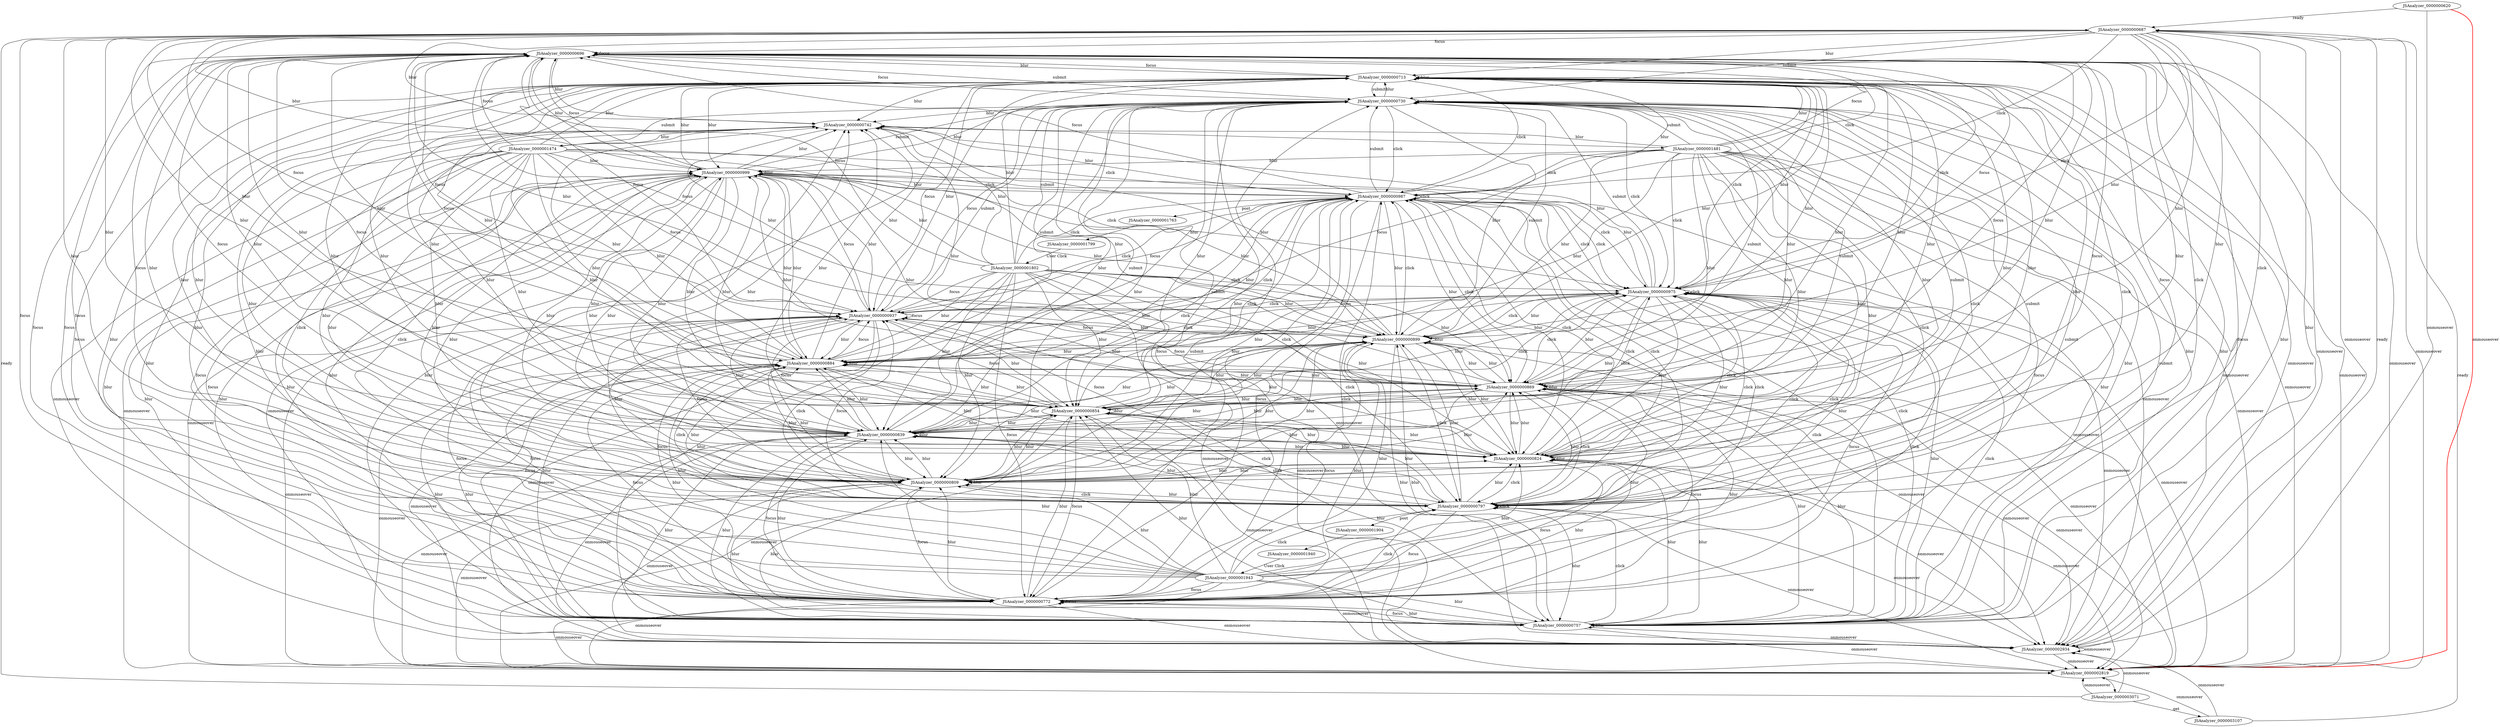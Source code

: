 digraph FSM {
JSAnalyzer_0000000620;
JSAnalyzer_0000000687;
JSAnalyzer_0000000696;
JSAnalyzer_0000000713;
JSAnalyzer_0000000730;
JSAnalyzer_0000000742;
JSAnalyzer_0000000757;
JSAnalyzer_0000000772;
JSAnalyzer_0000000797;
JSAnalyzer_0000000809;
JSAnalyzer_0000000824;
JSAnalyzer_0000000839;
JSAnalyzer_0000000854;
JSAnalyzer_0000000869;
JSAnalyzer_0000000884;
JSAnalyzer_0000000899;
JSAnalyzer_0000000937;
JSAnalyzer_0000000975;
JSAnalyzer_0000000987;
JSAnalyzer_0000000999;
JSAnalyzer_0000001474;
JSAnalyzer_0000001481;
JSAnalyzer_0000001763;
JSAnalyzer_0000001799;
JSAnalyzer_0000001904;
JSAnalyzer_0000001940;
JSAnalyzer_0000002819;
JSAnalyzer_0000002934;
JSAnalyzer_0000003071;
JSAnalyzer_0000003107;
JSAnalyzer_0000001802;
JSAnalyzer_0000001943;
JSAnalyzer_0000000742 -> JSAnalyzer_0000001474 []
JSAnalyzer_0000000742 -> JSAnalyzer_0000001481 []
JSAnalyzer_0000001763 -> JSAnalyzer_0000001799 []
JSAnalyzer_0000001904 -> JSAnalyzer_0000001940 []
JSAnalyzer_0000002819 -> JSAnalyzer_0000003071 []
JSAnalyzer_0000000620 -> JSAnalyzer_0000002819 [label="onmouseover",style=bold,color=red]
JSAnalyzer_0000000620 -> JSAnalyzer_0000002934 [label="onmouseover"]
JSAnalyzer_0000000620 -> JSAnalyzer_0000000687 [label="ready"]
JSAnalyzer_0000000687 -> JSAnalyzer_0000000696 [label="focus"]
JSAnalyzer_0000000687 -> JSAnalyzer_0000000713 [label="blur"]
JSAnalyzer_0000000687 -> JSAnalyzer_0000000730 [label="submit"]
JSAnalyzer_0000000687 -> JSAnalyzer_0000000742 [label="blur"]
JSAnalyzer_0000000687 -> JSAnalyzer_0000000757 [label="blur"]
JSAnalyzer_0000000687 -> JSAnalyzer_0000000772 [label="focus"]
JSAnalyzer_0000000687 -> JSAnalyzer_0000000797 [label="click"]
JSAnalyzer_0000000687 -> JSAnalyzer_0000000809 [label="blur"]
JSAnalyzer_0000000687 -> JSAnalyzer_0000000824 [label="blur"]
JSAnalyzer_0000000687 -> JSAnalyzer_0000000839 [label="blur"]
JSAnalyzer_0000000687 -> JSAnalyzer_0000000854 [label="blur"]
JSAnalyzer_0000000687 -> JSAnalyzer_0000000869 [label="blur"]
JSAnalyzer_0000000687 -> JSAnalyzer_0000000884 [label="blur"]
JSAnalyzer_0000000687 -> JSAnalyzer_0000000899 [label="blur"]
JSAnalyzer_0000000687 -> JSAnalyzer_0000000937 [label="focus"]
JSAnalyzer_0000000687 -> JSAnalyzer_0000000975 [label="click"]
JSAnalyzer_0000000687 -> JSAnalyzer_0000000987 [label="click"]
JSAnalyzer_0000000687 -> JSAnalyzer_0000000999 [label="blur"]
JSAnalyzer_0000000687 -> JSAnalyzer_0000002819 [label="onmouseover"]
JSAnalyzer_0000000687 -> JSAnalyzer_0000002934 [label="onmouseover"]
JSAnalyzer_0000000696 -> JSAnalyzer_0000000696 [label="focus"]
JSAnalyzer_0000000696 -> JSAnalyzer_0000000713 [label="blur"]
JSAnalyzer_0000000696 -> JSAnalyzer_0000000730 [label="submit"]
JSAnalyzer_0000000696 -> JSAnalyzer_0000000742 [label="blur"]
JSAnalyzer_0000000696 -> JSAnalyzer_0000000757 [label="blur"]
JSAnalyzer_0000000696 -> JSAnalyzer_0000000772 [label="focus"]
JSAnalyzer_0000000696 -> JSAnalyzer_0000000797 [label="click"]
JSAnalyzer_0000000696 -> JSAnalyzer_0000000809 [label="blur"]
JSAnalyzer_0000000696 -> JSAnalyzer_0000000824 [label="blur"]
JSAnalyzer_0000000696 -> JSAnalyzer_0000000839 [label="blur"]
JSAnalyzer_0000000696 -> JSAnalyzer_0000000854 [label="blur"]
JSAnalyzer_0000000696 -> JSAnalyzer_0000000869 [label="blur"]
JSAnalyzer_0000000696 -> JSAnalyzer_0000000884 [label="blur"]
JSAnalyzer_0000000696 -> JSAnalyzer_0000000899 [label="blur"]
JSAnalyzer_0000000696 -> JSAnalyzer_0000000937 [label="focus"]
JSAnalyzer_0000000696 -> JSAnalyzer_0000000975 [label="click"]
JSAnalyzer_0000000696 -> JSAnalyzer_0000000987 [label="click"]
JSAnalyzer_0000000696 -> JSAnalyzer_0000000999 [label="blur"]
JSAnalyzer_0000000696 -> JSAnalyzer_0000002819 [label="onmouseover"]
JSAnalyzer_0000000696 -> JSAnalyzer_0000002934 [label="onmouseover"]
JSAnalyzer_0000000713 -> JSAnalyzer_0000000696 [label="focus"]
JSAnalyzer_0000000713 -> JSAnalyzer_0000000713 [label="blur"]
JSAnalyzer_0000000713 -> JSAnalyzer_0000000730 [label="submit"]
JSAnalyzer_0000000713 -> JSAnalyzer_0000000742 [label="blur"]
JSAnalyzer_0000000713 -> JSAnalyzer_0000000757 [label="blur"]
JSAnalyzer_0000000713 -> JSAnalyzer_0000000772 [label="focus"]
JSAnalyzer_0000000713 -> JSAnalyzer_0000000797 [label="click"]
JSAnalyzer_0000000713 -> JSAnalyzer_0000000809 [label="blur"]
JSAnalyzer_0000000713 -> JSAnalyzer_0000000824 [label="blur"]
JSAnalyzer_0000000713 -> JSAnalyzer_0000000839 [label="blur"]
JSAnalyzer_0000000713 -> JSAnalyzer_0000000854 [label="blur"]
JSAnalyzer_0000000713 -> JSAnalyzer_0000000869 [label="blur"]
JSAnalyzer_0000000713 -> JSAnalyzer_0000000884 [label="blur"]
JSAnalyzer_0000000713 -> JSAnalyzer_0000000899 [label="blur"]
JSAnalyzer_0000000713 -> JSAnalyzer_0000000937 [label="focus"]
JSAnalyzer_0000000713 -> JSAnalyzer_0000000975 [label="click"]
JSAnalyzer_0000000713 -> JSAnalyzer_0000000987 [label="click"]
JSAnalyzer_0000000713 -> JSAnalyzer_0000000999 [label="blur"]
JSAnalyzer_0000000713 -> JSAnalyzer_0000002819 [label="onmouseover"]
JSAnalyzer_0000000713 -> JSAnalyzer_0000002934 [label="onmouseover"]
JSAnalyzer_0000000730 -> JSAnalyzer_0000000696 [label="focus"]
JSAnalyzer_0000000730 -> JSAnalyzer_0000000713 [label="blur"]
JSAnalyzer_0000000730 -> JSAnalyzer_0000000730 [label="submit"]
JSAnalyzer_0000000730 -> JSAnalyzer_0000000742 [label="blur"]
JSAnalyzer_0000000730 -> JSAnalyzer_0000000757 [label="blur"]
JSAnalyzer_0000000730 -> JSAnalyzer_0000000772 [label="focus"]
JSAnalyzer_0000000730 -> JSAnalyzer_0000000797 [label="click"]
JSAnalyzer_0000000730 -> JSAnalyzer_0000000809 [label="blur"]
JSAnalyzer_0000000730 -> JSAnalyzer_0000000824 [label="blur"]
JSAnalyzer_0000000730 -> JSAnalyzer_0000000839 [label="blur"]
JSAnalyzer_0000000730 -> JSAnalyzer_0000000854 [label="blur"]
JSAnalyzer_0000000730 -> JSAnalyzer_0000000869 [label="blur"]
JSAnalyzer_0000000730 -> JSAnalyzer_0000000884 [label="blur"]
JSAnalyzer_0000000730 -> JSAnalyzer_0000000899 [label="blur"]
JSAnalyzer_0000000730 -> JSAnalyzer_0000000937 [label="focus"]
JSAnalyzer_0000000730 -> JSAnalyzer_0000000975 [label="click"]
JSAnalyzer_0000000730 -> JSAnalyzer_0000000987 [label="click"]
JSAnalyzer_0000000730 -> JSAnalyzer_0000000999 [label="blur"]
JSAnalyzer_0000000730 -> JSAnalyzer_0000002819 [label="onmouseover"]
JSAnalyzer_0000000730 -> JSAnalyzer_0000002934 [label="onmouseover"]
JSAnalyzer_0000000757 -> JSAnalyzer_0000000696 [label="focus"]
JSAnalyzer_0000000757 -> JSAnalyzer_0000000713 [label="blur"]
JSAnalyzer_0000000757 -> JSAnalyzer_0000000730 [label="submit"]
JSAnalyzer_0000000757 -> JSAnalyzer_0000000742 [label="blur"]
JSAnalyzer_0000000757 -> JSAnalyzer_0000000757 [label="blur"]
JSAnalyzer_0000000757 -> JSAnalyzer_0000000772 [label="focus"]
JSAnalyzer_0000000757 -> JSAnalyzer_0000000797 [label="click"]
JSAnalyzer_0000000757 -> JSAnalyzer_0000000809 [label="blur"]
JSAnalyzer_0000000757 -> JSAnalyzer_0000000824 [label="blur"]
JSAnalyzer_0000000757 -> JSAnalyzer_0000000839 [label="blur"]
JSAnalyzer_0000000757 -> JSAnalyzer_0000000854 [label="blur"]
JSAnalyzer_0000000757 -> JSAnalyzer_0000000869 [label="blur"]
JSAnalyzer_0000000757 -> JSAnalyzer_0000000884 [label="blur"]
JSAnalyzer_0000000757 -> JSAnalyzer_0000000899 [label="blur"]
JSAnalyzer_0000000757 -> JSAnalyzer_0000000937 [label="focus"]
JSAnalyzer_0000000757 -> JSAnalyzer_0000000975 [label="click"]
JSAnalyzer_0000000757 -> JSAnalyzer_0000000987 [label="click"]
JSAnalyzer_0000000757 -> JSAnalyzer_0000000999 [label="blur"]
JSAnalyzer_0000000757 -> JSAnalyzer_0000002819 [label="onmouseover"]
JSAnalyzer_0000000757 -> JSAnalyzer_0000002934 [label="onmouseover"]
JSAnalyzer_0000000772 -> JSAnalyzer_0000000696 [label="focus"]
JSAnalyzer_0000000772 -> JSAnalyzer_0000000713 [label="blur"]
JSAnalyzer_0000000772 -> JSAnalyzer_0000000730 [label="submit"]
JSAnalyzer_0000000772 -> JSAnalyzer_0000000742 [label="blur"]
JSAnalyzer_0000000772 -> JSAnalyzer_0000000757 [label="blur"]
JSAnalyzer_0000000772 -> JSAnalyzer_0000000772 [label="focus"]
JSAnalyzer_0000000772 -> JSAnalyzer_0000000797 [label="click"]
JSAnalyzer_0000000772 -> JSAnalyzer_0000000809 [label="blur"]
JSAnalyzer_0000000772 -> JSAnalyzer_0000000824 [label="blur"]
JSAnalyzer_0000000772 -> JSAnalyzer_0000000839 [label="blur"]
JSAnalyzer_0000000772 -> JSAnalyzer_0000000854 [label="blur"]
JSAnalyzer_0000000772 -> JSAnalyzer_0000000869 [label="blur"]
JSAnalyzer_0000000772 -> JSAnalyzer_0000000884 [label="blur"]
JSAnalyzer_0000000772 -> JSAnalyzer_0000000899 [label="blur"]
JSAnalyzer_0000000772 -> JSAnalyzer_0000000937 [label="focus"]
JSAnalyzer_0000000772 -> JSAnalyzer_0000000975 [label="click"]
JSAnalyzer_0000000772 -> JSAnalyzer_0000000987 [label="click"]
JSAnalyzer_0000000772 -> JSAnalyzer_0000000999 [label="blur"]
JSAnalyzer_0000000772 -> JSAnalyzer_0000002819 [label="onmouseover"]
JSAnalyzer_0000000772 -> JSAnalyzer_0000002934 [label="onmouseover"]
JSAnalyzer_0000000797 -> JSAnalyzer_0000001904 [label="post"]
JSAnalyzer_0000000797 -> JSAnalyzer_0000000696 [label="focus"]
JSAnalyzer_0000000797 -> JSAnalyzer_0000000713 [label="blur"]
JSAnalyzer_0000000797 -> JSAnalyzer_0000000730 [label="submit"]
JSAnalyzer_0000000797 -> JSAnalyzer_0000000742 [label="blur"]
JSAnalyzer_0000000797 -> JSAnalyzer_0000000757 [label="blur"]
JSAnalyzer_0000000797 -> JSAnalyzer_0000000772 [label="focus"]
JSAnalyzer_0000000797 -> JSAnalyzer_0000000797 [label="click"]
JSAnalyzer_0000000797 -> JSAnalyzer_0000000809 [label="blur"]
JSAnalyzer_0000000797 -> JSAnalyzer_0000000824 [label="blur"]
JSAnalyzer_0000000797 -> JSAnalyzer_0000000839 [label="blur"]
JSAnalyzer_0000000797 -> JSAnalyzer_0000000854 [label="blur"]
JSAnalyzer_0000000797 -> JSAnalyzer_0000000869 [label="blur"]
JSAnalyzer_0000000797 -> JSAnalyzer_0000000884 [label="blur"]
JSAnalyzer_0000000797 -> JSAnalyzer_0000000899 [label="blur"]
JSAnalyzer_0000000797 -> JSAnalyzer_0000000937 [label="focus"]
JSAnalyzer_0000000797 -> JSAnalyzer_0000000975 [label="click"]
JSAnalyzer_0000000797 -> JSAnalyzer_0000000987 [label="click"]
JSAnalyzer_0000000797 -> JSAnalyzer_0000000999 [label="blur"]
JSAnalyzer_0000000797 -> JSAnalyzer_0000002819 [label="onmouseover"]
JSAnalyzer_0000000797 -> JSAnalyzer_0000002934 [label="onmouseover"]
JSAnalyzer_0000000809 -> JSAnalyzer_0000000696 [label="focus"]
JSAnalyzer_0000000809 -> JSAnalyzer_0000000713 [label="blur"]
JSAnalyzer_0000000809 -> JSAnalyzer_0000000730 [label="submit"]
JSAnalyzer_0000000809 -> JSAnalyzer_0000000742 [label="blur"]
JSAnalyzer_0000000809 -> JSAnalyzer_0000000757 [label="blur"]
JSAnalyzer_0000000809 -> JSAnalyzer_0000000772 [label="focus"]
JSAnalyzer_0000000809 -> JSAnalyzer_0000000797 [label="click"]
JSAnalyzer_0000000809 -> JSAnalyzer_0000000809 [label="blur"]
JSAnalyzer_0000000809 -> JSAnalyzer_0000000824 [label="blur"]
JSAnalyzer_0000000809 -> JSAnalyzer_0000000839 [label="blur"]
JSAnalyzer_0000000809 -> JSAnalyzer_0000000854 [label="blur"]
JSAnalyzer_0000000809 -> JSAnalyzer_0000000869 [label="blur"]
JSAnalyzer_0000000809 -> JSAnalyzer_0000000884 [label="blur"]
JSAnalyzer_0000000809 -> JSAnalyzer_0000000899 [label="blur"]
JSAnalyzer_0000000809 -> JSAnalyzer_0000000937 [label="focus"]
JSAnalyzer_0000000809 -> JSAnalyzer_0000000975 [label="click"]
JSAnalyzer_0000000809 -> JSAnalyzer_0000000987 [label="click"]
JSAnalyzer_0000000809 -> JSAnalyzer_0000000999 [label="blur"]
JSAnalyzer_0000000809 -> JSAnalyzer_0000002819 [label="onmouseover"]
JSAnalyzer_0000000809 -> JSAnalyzer_0000002934 [label="onmouseover"]
JSAnalyzer_0000000824 -> JSAnalyzer_0000000696 [label="focus"]
JSAnalyzer_0000000824 -> JSAnalyzer_0000000713 [label="blur"]
JSAnalyzer_0000000824 -> JSAnalyzer_0000000730 [label="submit"]
JSAnalyzer_0000000824 -> JSAnalyzer_0000000742 [label="blur"]
JSAnalyzer_0000000824 -> JSAnalyzer_0000000757 [label="blur"]
JSAnalyzer_0000000824 -> JSAnalyzer_0000000772 [label="focus"]
JSAnalyzer_0000000824 -> JSAnalyzer_0000000797 [label="click"]
JSAnalyzer_0000000824 -> JSAnalyzer_0000000809 [label="blur"]
JSAnalyzer_0000000824 -> JSAnalyzer_0000000824 [label="blur"]
JSAnalyzer_0000000824 -> JSAnalyzer_0000000839 [label="blur"]
JSAnalyzer_0000000824 -> JSAnalyzer_0000000854 [label="blur"]
JSAnalyzer_0000000824 -> JSAnalyzer_0000000869 [label="blur"]
JSAnalyzer_0000000824 -> JSAnalyzer_0000000884 [label="blur"]
JSAnalyzer_0000000824 -> JSAnalyzer_0000000899 [label="blur"]
JSAnalyzer_0000000824 -> JSAnalyzer_0000000937 [label="focus"]
JSAnalyzer_0000000824 -> JSAnalyzer_0000000975 [label="click"]
JSAnalyzer_0000000824 -> JSAnalyzer_0000000987 [label="click"]
JSAnalyzer_0000000824 -> JSAnalyzer_0000000999 [label="blur"]
JSAnalyzer_0000000824 -> JSAnalyzer_0000002819 [label="onmouseover"]
JSAnalyzer_0000000824 -> JSAnalyzer_0000002934 [label="onmouseover"]
JSAnalyzer_0000000839 -> JSAnalyzer_0000000696 [label="focus"]
JSAnalyzer_0000000839 -> JSAnalyzer_0000000713 [label="blur"]
JSAnalyzer_0000000839 -> JSAnalyzer_0000000730 [label="submit"]
JSAnalyzer_0000000839 -> JSAnalyzer_0000000742 [label="blur"]
JSAnalyzer_0000000839 -> JSAnalyzer_0000000757 [label="blur"]
JSAnalyzer_0000000839 -> JSAnalyzer_0000000772 [label="focus"]
JSAnalyzer_0000000839 -> JSAnalyzer_0000000797 [label="click"]
JSAnalyzer_0000000839 -> JSAnalyzer_0000000809 [label="blur"]
JSAnalyzer_0000000839 -> JSAnalyzer_0000000824 [label="blur"]
JSAnalyzer_0000000839 -> JSAnalyzer_0000000839 [label="blur"]
JSAnalyzer_0000000839 -> JSAnalyzer_0000000854 [label="blur"]
JSAnalyzer_0000000839 -> JSAnalyzer_0000000869 [label="blur"]
JSAnalyzer_0000000839 -> JSAnalyzer_0000000884 [label="blur"]
JSAnalyzer_0000000839 -> JSAnalyzer_0000000899 [label="blur"]
JSAnalyzer_0000000839 -> JSAnalyzer_0000000937 [label="focus"]
JSAnalyzer_0000000839 -> JSAnalyzer_0000000975 [label="click"]
JSAnalyzer_0000000839 -> JSAnalyzer_0000000987 [label="click"]
JSAnalyzer_0000000839 -> JSAnalyzer_0000000999 [label="blur"]
JSAnalyzer_0000000839 -> JSAnalyzer_0000002819 [label="onmouseover"]
JSAnalyzer_0000000839 -> JSAnalyzer_0000002934 [label="onmouseover"]
JSAnalyzer_0000000854 -> JSAnalyzer_0000000696 [label="focus"]
JSAnalyzer_0000000854 -> JSAnalyzer_0000000713 [label="blur"]
JSAnalyzer_0000000854 -> JSAnalyzer_0000000730 [label="submit"]
JSAnalyzer_0000000854 -> JSAnalyzer_0000000742 [label="blur"]
JSAnalyzer_0000000854 -> JSAnalyzer_0000000757 [label="blur"]
JSAnalyzer_0000000854 -> JSAnalyzer_0000000772 [label="focus"]
JSAnalyzer_0000000854 -> JSAnalyzer_0000000797 [label="click"]
JSAnalyzer_0000000854 -> JSAnalyzer_0000000809 [label="blur"]
JSAnalyzer_0000000854 -> JSAnalyzer_0000000824 [label="blur"]
JSAnalyzer_0000000854 -> JSAnalyzer_0000000839 [label="blur"]
JSAnalyzer_0000000854 -> JSAnalyzer_0000000854 [label="blur"]
JSAnalyzer_0000000854 -> JSAnalyzer_0000000869 [label="blur"]
JSAnalyzer_0000000854 -> JSAnalyzer_0000000884 [label="blur"]
JSAnalyzer_0000000854 -> JSAnalyzer_0000000899 [label="blur"]
JSAnalyzer_0000000854 -> JSAnalyzer_0000000937 [label="focus"]
JSAnalyzer_0000000854 -> JSAnalyzer_0000000975 [label="click"]
JSAnalyzer_0000000854 -> JSAnalyzer_0000000987 [label="click"]
JSAnalyzer_0000000854 -> JSAnalyzer_0000000999 [label="blur"]
JSAnalyzer_0000000854 -> JSAnalyzer_0000002819 [label="onmouseover"]
JSAnalyzer_0000000854 -> JSAnalyzer_0000002934 [label="onmouseover"]
JSAnalyzer_0000000869 -> JSAnalyzer_0000000696 [label="focus"]
JSAnalyzer_0000000869 -> JSAnalyzer_0000000713 [label="blur"]
JSAnalyzer_0000000869 -> JSAnalyzer_0000000730 [label="submit"]
JSAnalyzer_0000000869 -> JSAnalyzer_0000000742 [label="blur"]
JSAnalyzer_0000000869 -> JSAnalyzer_0000000757 [label="blur"]
JSAnalyzer_0000000869 -> JSAnalyzer_0000000772 [label="focus"]
JSAnalyzer_0000000869 -> JSAnalyzer_0000000797 [label="click"]
JSAnalyzer_0000000869 -> JSAnalyzer_0000000809 [label="blur"]
JSAnalyzer_0000000869 -> JSAnalyzer_0000000824 [label="blur"]
JSAnalyzer_0000000869 -> JSAnalyzer_0000000839 [label="blur"]
JSAnalyzer_0000000869 -> JSAnalyzer_0000000854 [label="blur"]
JSAnalyzer_0000000869 -> JSAnalyzer_0000000869 [label="blur"]
JSAnalyzer_0000000869 -> JSAnalyzer_0000000884 [label="blur"]
JSAnalyzer_0000000869 -> JSAnalyzer_0000000899 [label="blur"]
JSAnalyzer_0000000869 -> JSAnalyzer_0000000937 [label="focus"]
JSAnalyzer_0000000869 -> JSAnalyzer_0000000975 [label="click"]
JSAnalyzer_0000000869 -> JSAnalyzer_0000000987 [label="click"]
JSAnalyzer_0000000869 -> JSAnalyzer_0000000999 [label="blur"]
JSAnalyzer_0000000869 -> JSAnalyzer_0000002819 [label="onmouseover"]
JSAnalyzer_0000000869 -> JSAnalyzer_0000002934 [label="onmouseover"]
JSAnalyzer_0000000884 -> JSAnalyzer_0000000696 [label="focus"]
JSAnalyzer_0000000884 -> JSAnalyzer_0000000713 [label="blur"]
JSAnalyzer_0000000884 -> JSAnalyzer_0000000730 [label="submit"]
JSAnalyzer_0000000884 -> JSAnalyzer_0000000742 [label="blur"]
JSAnalyzer_0000000884 -> JSAnalyzer_0000000757 [label="blur"]
JSAnalyzer_0000000884 -> JSAnalyzer_0000000772 [label="focus"]
JSAnalyzer_0000000884 -> JSAnalyzer_0000000797 [label="click"]
JSAnalyzer_0000000884 -> JSAnalyzer_0000000809 [label="blur"]
JSAnalyzer_0000000884 -> JSAnalyzer_0000000824 [label="blur"]
JSAnalyzer_0000000884 -> JSAnalyzer_0000000839 [label="blur"]
JSAnalyzer_0000000884 -> JSAnalyzer_0000000854 [label="blur"]
JSAnalyzer_0000000884 -> JSAnalyzer_0000000869 [label="blur"]
JSAnalyzer_0000000884 -> JSAnalyzer_0000000884 [label="blur"]
JSAnalyzer_0000000884 -> JSAnalyzer_0000000899 [label="blur"]
JSAnalyzer_0000000884 -> JSAnalyzer_0000000937 [label="focus"]
JSAnalyzer_0000000884 -> JSAnalyzer_0000000975 [label="click"]
JSAnalyzer_0000000884 -> JSAnalyzer_0000000987 [label="click"]
JSAnalyzer_0000000884 -> JSAnalyzer_0000000999 [label="blur"]
JSAnalyzer_0000000884 -> JSAnalyzer_0000002819 [label="onmouseover"]
JSAnalyzer_0000000884 -> JSAnalyzer_0000002934 [label="onmouseover"]
JSAnalyzer_0000000899 -> JSAnalyzer_0000000696 [label="focus"]
JSAnalyzer_0000000899 -> JSAnalyzer_0000000713 [label="blur"]
JSAnalyzer_0000000899 -> JSAnalyzer_0000000730 [label="submit"]
JSAnalyzer_0000000899 -> JSAnalyzer_0000000742 [label="blur"]
JSAnalyzer_0000000899 -> JSAnalyzer_0000000757 [label="blur"]
JSAnalyzer_0000000899 -> JSAnalyzer_0000000772 [label="focus"]
JSAnalyzer_0000000899 -> JSAnalyzer_0000000797 [label="click"]
JSAnalyzer_0000000899 -> JSAnalyzer_0000000809 [label="blur"]
JSAnalyzer_0000000899 -> JSAnalyzer_0000000824 [label="blur"]
JSAnalyzer_0000000899 -> JSAnalyzer_0000000839 [label="blur"]
JSAnalyzer_0000000899 -> JSAnalyzer_0000000854 [label="blur"]
JSAnalyzer_0000000899 -> JSAnalyzer_0000000869 [label="blur"]
JSAnalyzer_0000000899 -> JSAnalyzer_0000000884 [label="blur"]
JSAnalyzer_0000000899 -> JSAnalyzer_0000000899 [label="blur"]
JSAnalyzer_0000000899 -> JSAnalyzer_0000000937 [label="focus"]
JSAnalyzer_0000000899 -> JSAnalyzer_0000000975 [label="click"]
JSAnalyzer_0000000899 -> JSAnalyzer_0000000987 [label="click"]
JSAnalyzer_0000000899 -> JSAnalyzer_0000000999 [label="blur"]
JSAnalyzer_0000000899 -> JSAnalyzer_0000002819 [label="onmouseover"]
JSAnalyzer_0000000899 -> JSAnalyzer_0000002934 [label="onmouseover"]
JSAnalyzer_0000000937 -> JSAnalyzer_0000000696 [label="focus"]
JSAnalyzer_0000000937 -> JSAnalyzer_0000000713 [label="blur"]
JSAnalyzer_0000000937 -> JSAnalyzer_0000000730 [label="submit"]
JSAnalyzer_0000000937 -> JSAnalyzer_0000000742 [label="blur"]
JSAnalyzer_0000000937 -> JSAnalyzer_0000000757 [label="blur"]
JSAnalyzer_0000000937 -> JSAnalyzer_0000000772 [label="focus"]
JSAnalyzer_0000000937 -> JSAnalyzer_0000000797 [label="click"]
JSAnalyzer_0000000937 -> JSAnalyzer_0000000809 [label="blur"]
JSAnalyzer_0000000937 -> JSAnalyzer_0000000824 [label="blur"]
JSAnalyzer_0000000937 -> JSAnalyzer_0000000839 [label="blur"]
JSAnalyzer_0000000937 -> JSAnalyzer_0000000854 [label="blur"]
JSAnalyzer_0000000937 -> JSAnalyzer_0000000869 [label="blur"]
JSAnalyzer_0000000937 -> JSAnalyzer_0000000884 [label="blur"]
JSAnalyzer_0000000937 -> JSAnalyzer_0000000899 [label="blur"]
JSAnalyzer_0000000937 -> JSAnalyzer_0000000937 [label="focus"]
JSAnalyzer_0000000937 -> JSAnalyzer_0000000975 [label="click"]
JSAnalyzer_0000000937 -> JSAnalyzer_0000000987 [label="click"]
JSAnalyzer_0000000937 -> JSAnalyzer_0000000999 [label="blur"]
JSAnalyzer_0000000937 -> JSAnalyzer_0000002819 [label="onmouseover"]
JSAnalyzer_0000000937 -> JSAnalyzer_0000002934 [label="onmouseover"]
JSAnalyzer_0000000975 -> JSAnalyzer_0000000696 [label="focus"]
JSAnalyzer_0000000975 -> JSAnalyzer_0000000713 [label="blur"]
JSAnalyzer_0000000975 -> JSAnalyzer_0000000730 [label="submit"]
JSAnalyzer_0000000975 -> JSAnalyzer_0000000742 [label="blur"]
JSAnalyzer_0000000975 -> JSAnalyzer_0000000757 [label="blur"]
JSAnalyzer_0000000975 -> JSAnalyzer_0000000772 [label="focus"]
JSAnalyzer_0000000975 -> JSAnalyzer_0000000797 [label="click"]
JSAnalyzer_0000000975 -> JSAnalyzer_0000000809 [label="blur"]
JSAnalyzer_0000000975 -> JSAnalyzer_0000000824 [label="blur"]
JSAnalyzer_0000000975 -> JSAnalyzer_0000000839 [label="blur"]
JSAnalyzer_0000000975 -> JSAnalyzer_0000000854 [label="blur"]
JSAnalyzer_0000000975 -> JSAnalyzer_0000000869 [label="blur"]
JSAnalyzer_0000000975 -> JSAnalyzer_0000000884 [label="blur"]
JSAnalyzer_0000000975 -> JSAnalyzer_0000000899 [label="blur"]
JSAnalyzer_0000000975 -> JSAnalyzer_0000000937 [label="focus"]
JSAnalyzer_0000000975 -> JSAnalyzer_0000000975 [label="click"]
JSAnalyzer_0000000975 -> JSAnalyzer_0000000987 [label="click"]
JSAnalyzer_0000000975 -> JSAnalyzer_0000000999 [label="blur"]
JSAnalyzer_0000000975 -> JSAnalyzer_0000002819 [label="onmouseover"]
JSAnalyzer_0000000975 -> JSAnalyzer_0000002934 [label="onmouseover"]
JSAnalyzer_0000000987 -> JSAnalyzer_0000001763 [label="post"]
JSAnalyzer_0000000987 -> JSAnalyzer_0000000696 [label="focus"]
JSAnalyzer_0000000987 -> JSAnalyzer_0000000713 [label="blur"]
JSAnalyzer_0000000987 -> JSAnalyzer_0000000730 [label="submit"]
JSAnalyzer_0000000987 -> JSAnalyzer_0000000742 [label="blur"]
JSAnalyzer_0000000987 -> JSAnalyzer_0000000757 [label="blur"]
JSAnalyzer_0000000987 -> JSAnalyzer_0000000772 [label="focus"]
JSAnalyzer_0000000987 -> JSAnalyzer_0000000797 [label="click"]
JSAnalyzer_0000000987 -> JSAnalyzer_0000000809 [label="blur"]
JSAnalyzer_0000000987 -> JSAnalyzer_0000000824 [label="blur"]
JSAnalyzer_0000000987 -> JSAnalyzer_0000000839 [label="blur"]
JSAnalyzer_0000000987 -> JSAnalyzer_0000000854 [label="blur"]
JSAnalyzer_0000000987 -> JSAnalyzer_0000000869 [label="blur"]
JSAnalyzer_0000000987 -> JSAnalyzer_0000000884 [label="blur"]
JSAnalyzer_0000000987 -> JSAnalyzer_0000000899 [label="blur"]
JSAnalyzer_0000000987 -> JSAnalyzer_0000000937 [label="focus"]
JSAnalyzer_0000000987 -> JSAnalyzer_0000000975 [label="click"]
JSAnalyzer_0000000987 -> JSAnalyzer_0000000987 [label="click"]
JSAnalyzer_0000000987 -> JSAnalyzer_0000000999 [label="blur"]
JSAnalyzer_0000000987 -> JSAnalyzer_0000002819 [label="onmouseover"]
JSAnalyzer_0000000987 -> JSAnalyzer_0000002934 [label="onmouseover"]
JSAnalyzer_0000000999 -> JSAnalyzer_0000000696 [label="focus"]
JSAnalyzer_0000000999 -> JSAnalyzer_0000000713 [label="blur"]
JSAnalyzer_0000000999 -> JSAnalyzer_0000000730 [label="submit"]
JSAnalyzer_0000000999 -> JSAnalyzer_0000000742 [label="blur"]
JSAnalyzer_0000000999 -> JSAnalyzer_0000000757 [label="blur"]
JSAnalyzer_0000000999 -> JSAnalyzer_0000000772 [label="focus"]
JSAnalyzer_0000000999 -> JSAnalyzer_0000000797 [label="click"]
JSAnalyzer_0000000999 -> JSAnalyzer_0000000809 [label="blur"]
JSAnalyzer_0000000999 -> JSAnalyzer_0000000824 [label="blur"]
JSAnalyzer_0000000999 -> JSAnalyzer_0000000839 [label="blur"]
JSAnalyzer_0000000999 -> JSAnalyzer_0000000854 [label="blur"]
JSAnalyzer_0000000999 -> JSAnalyzer_0000000869 [label="blur"]
JSAnalyzer_0000000999 -> JSAnalyzer_0000000884 [label="blur"]
JSAnalyzer_0000000999 -> JSAnalyzer_0000000899 [label="blur"]
JSAnalyzer_0000000999 -> JSAnalyzer_0000000937 [label="focus"]
JSAnalyzer_0000000999 -> JSAnalyzer_0000000975 [label="click"]
JSAnalyzer_0000000999 -> JSAnalyzer_0000000987 [label="click"]
JSAnalyzer_0000000999 -> JSAnalyzer_0000000999 [label="blur"]
JSAnalyzer_0000000999 -> JSAnalyzer_0000002819 [label="onmouseover"]
JSAnalyzer_0000000999 -> JSAnalyzer_0000002934 [label="onmouseover"]
JSAnalyzer_0000001474 -> JSAnalyzer_0000000696 [label="focus"]
JSAnalyzer_0000001474 -> JSAnalyzer_0000000713 [label="blur"]
JSAnalyzer_0000001474 -> JSAnalyzer_0000000730 [label="submit"]
JSAnalyzer_0000001474 -> JSAnalyzer_0000000742 [label="blur"]
JSAnalyzer_0000001474 -> JSAnalyzer_0000000757 [label="blur"]
JSAnalyzer_0000001474 -> JSAnalyzer_0000000772 [label="focus"]
JSAnalyzer_0000001474 -> JSAnalyzer_0000000797 [label="click"]
JSAnalyzer_0000001474 -> JSAnalyzer_0000000809 [label="blur"]
JSAnalyzer_0000001474 -> JSAnalyzer_0000000824 [label="blur"]
JSAnalyzer_0000001474 -> JSAnalyzer_0000000839 [label="blur"]
JSAnalyzer_0000001474 -> JSAnalyzer_0000000854 [label="blur"]
JSAnalyzer_0000001474 -> JSAnalyzer_0000000869 [label="blur"]
JSAnalyzer_0000001474 -> JSAnalyzer_0000000884 [label="blur"]
JSAnalyzer_0000001474 -> JSAnalyzer_0000000899 [label="blur"]
JSAnalyzer_0000001474 -> JSAnalyzer_0000000937 [label="focus"]
JSAnalyzer_0000001474 -> JSAnalyzer_0000000975 [label="click"]
JSAnalyzer_0000001474 -> JSAnalyzer_0000000987 [label="click"]
JSAnalyzer_0000001474 -> JSAnalyzer_0000000999 [label="blur"]
JSAnalyzer_0000001474 -> JSAnalyzer_0000002819 [label="onmouseover"]
JSAnalyzer_0000001474 -> JSAnalyzer_0000002934 [label="onmouseover"]
JSAnalyzer_0000001481 -> JSAnalyzer_0000000696 [label="focus"]
JSAnalyzer_0000001481 -> JSAnalyzer_0000000713 [label="blur"]
JSAnalyzer_0000001481 -> JSAnalyzer_0000000730 [label="submit"]
JSAnalyzer_0000001481 -> JSAnalyzer_0000000742 [label="blur"]
JSAnalyzer_0000001481 -> JSAnalyzer_0000000757 [label="blur"]
JSAnalyzer_0000001481 -> JSAnalyzer_0000000772 [label="focus"]
JSAnalyzer_0000001481 -> JSAnalyzer_0000000797 [label="click"]
JSAnalyzer_0000001481 -> JSAnalyzer_0000000809 [label="blur"]
JSAnalyzer_0000001481 -> JSAnalyzer_0000000824 [label="blur"]
JSAnalyzer_0000001481 -> JSAnalyzer_0000000839 [label="blur"]
JSAnalyzer_0000001481 -> JSAnalyzer_0000000854 [label="blur"]
JSAnalyzer_0000001481 -> JSAnalyzer_0000000869 [label="blur"]
JSAnalyzer_0000001481 -> JSAnalyzer_0000000884 [label="blur"]
JSAnalyzer_0000001481 -> JSAnalyzer_0000000899 [label="blur"]
JSAnalyzer_0000001481 -> JSAnalyzer_0000000937 [label="focus"]
JSAnalyzer_0000001481 -> JSAnalyzer_0000000975 [label="click"]
JSAnalyzer_0000001481 -> JSAnalyzer_0000000987 [label="click"]
JSAnalyzer_0000001481 -> JSAnalyzer_0000000999 [label="blur"]
JSAnalyzer_0000001481 -> JSAnalyzer_0000002819 [label="onmouseover"]
JSAnalyzer_0000001481 -> JSAnalyzer_0000002934 [label="onmouseover"]
JSAnalyzer_0000001799 -> JSAnalyzer_0000001802 [label="User Click"]
JSAnalyzer_0000001940 -> JSAnalyzer_0000001943 [label="User Click"]
JSAnalyzer_0000002934 -> JSAnalyzer_0000002819 [label="onmouseover"]
JSAnalyzer_0000002934 -> JSAnalyzer_0000002934 [label="onmouseover"]
JSAnalyzer_0000002934 -> JSAnalyzer_0000000687 [label="ready"]
JSAnalyzer_0000003071 -> JSAnalyzer_0000003107 [label="get"]
JSAnalyzer_0000003071 -> JSAnalyzer_0000002819 [label="onmouseover"]
JSAnalyzer_0000003071 -> JSAnalyzer_0000002934 [label="onmouseover"]
JSAnalyzer_0000003071 -> JSAnalyzer_0000000687 [label="ready"]
JSAnalyzer_0000003107 -> JSAnalyzer_0000002819 [label="onmouseover"]
JSAnalyzer_0000003107 -> JSAnalyzer_0000002934 [label="onmouseover"]
JSAnalyzer_0000003107 -> JSAnalyzer_0000000687 [label="ready"]
JSAnalyzer_0000001802 -> JSAnalyzer_0000000696 [label="focus"]
JSAnalyzer_0000001802 -> JSAnalyzer_0000000713 [label="blur"]
JSAnalyzer_0000001802 -> JSAnalyzer_0000000730 [label="submit"]
JSAnalyzer_0000001802 -> JSAnalyzer_0000000742 [label="blur"]
JSAnalyzer_0000001802 -> JSAnalyzer_0000000757 [label="blur"]
JSAnalyzer_0000001802 -> JSAnalyzer_0000000772 [label="focus"]
JSAnalyzer_0000001802 -> JSAnalyzer_0000000797 [label="click"]
JSAnalyzer_0000001802 -> JSAnalyzer_0000000809 [label="blur"]
JSAnalyzer_0000001802 -> JSAnalyzer_0000000824 [label="blur"]
JSAnalyzer_0000001802 -> JSAnalyzer_0000000839 [label="blur"]
JSAnalyzer_0000001802 -> JSAnalyzer_0000000854 [label="blur"]
JSAnalyzer_0000001802 -> JSAnalyzer_0000000869 [label="blur"]
JSAnalyzer_0000001802 -> JSAnalyzer_0000000884 [label="blur"]
JSAnalyzer_0000001802 -> JSAnalyzer_0000000899 [label="blur"]
JSAnalyzer_0000001802 -> JSAnalyzer_0000000937 [label="focus"]
JSAnalyzer_0000001802 -> JSAnalyzer_0000000975 [label="click"]
JSAnalyzer_0000001802 -> JSAnalyzer_0000000987 [label="click"]
JSAnalyzer_0000001802 -> JSAnalyzer_0000000999 [label="blur"]
JSAnalyzer_0000001802 -> JSAnalyzer_0000002819 [label="onmouseover"]
JSAnalyzer_0000001802 -> JSAnalyzer_0000002934 [label="onmouseover"]
JSAnalyzer_0000001943 -> JSAnalyzer_0000000696 [label="focus"]
JSAnalyzer_0000001943 -> JSAnalyzer_0000000713 [label="blur"]
JSAnalyzer_0000001943 -> JSAnalyzer_0000000730 [label="submit"]
JSAnalyzer_0000001943 -> JSAnalyzer_0000000742 [label="blur"]
JSAnalyzer_0000001943 -> JSAnalyzer_0000000757 [label="blur"]
JSAnalyzer_0000001943 -> JSAnalyzer_0000000772 [label="focus"]
JSAnalyzer_0000001943 -> JSAnalyzer_0000000797 [label="click"]
JSAnalyzer_0000001943 -> JSAnalyzer_0000000809 [label="blur"]
JSAnalyzer_0000001943 -> JSAnalyzer_0000000824 [label="blur"]
JSAnalyzer_0000001943 -> JSAnalyzer_0000000839 [label="blur"]
JSAnalyzer_0000001943 -> JSAnalyzer_0000000854 [label="blur"]
JSAnalyzer_0000001943 -> JSAnalyzer_0000000869 [label="blur"]
JSAnalyzer_0000001943 -> JSAnalyzer_0000000884 [label="blur"]
JSAnalyzer_0000001943 -> JSAnalyzer_0000000899 [label="blur"]
JSAnalyzer_0000001943 -> JSAnalyzer_0000000937 [label="focus"]
JSAnalyzer_0000001943 -> JSAnalyzer_0000000975 [label="click"]
JSAnalyzer_0000001943 -> JSAnalyzer_0000000987 [label="click"]
JSAnalyzer_0000001943 -> JSAnalyzer_0000000999 [label="blur"]
JSAnalyzer_0000001943 -> JSAnalyzer_0000002819 [label="onmouseover"]
JSAnalyzer_0000001943 -> JSAnalyzer_0000002934 [label="onmouseover"]
}
